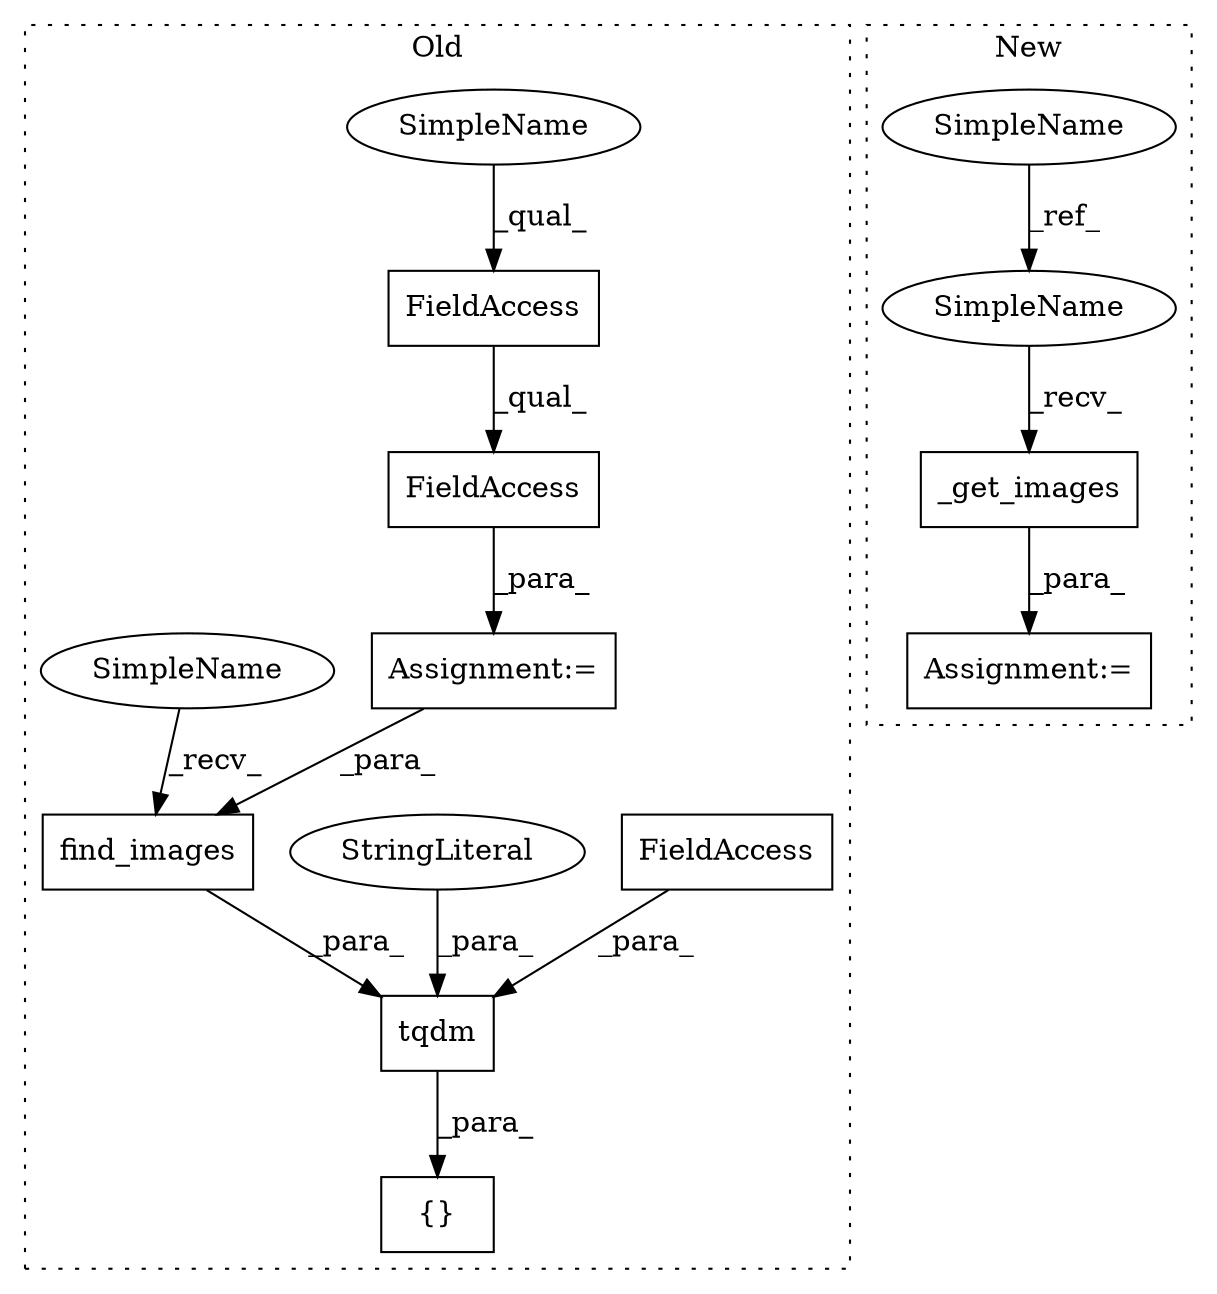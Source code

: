 digraph G {
subgraph cluster0 {
1 [label="find_images" a="32" s="9136,9157" l="12,1" shape="box"];
4 [label="FieldAccess" a="22" s="8849" l="9" shape="box"];
5 [label="FieldAccess" a="22" s="8849" l="19" shape="box"];
7 [label="Assignment:=" a="7" s="8848" l="1" shape="box"];
8 [label="{}" a="4" s="8985,9006" l="1,1" shape="box"];
9 [label="tqdm" a="32" s="9126,9179" l="5,1" shape="box"];
10 [label="FieldAccess" a="22" s="9169" l="10" shape="box"];
11 [label="StringLiteral" a="45" s="9159" l="9" shape="ellipse"];
13 [label="SimpleName" a="42" s="8849" l="4" shape="ellipse"];
14 [label="SimpleName" a="42" s="9131" l="4" shape="ellipse"];
label = "Old";
style="dotted";
}
subgraph cluster1 {
2 [label="_get_images" a="32" s="10232" l="13" shape="box"];
3 [label="SimpleName" a="42" s="9876" l="4" shape="ellipse"];
6 [label="Assignment:=" a="7" s="10225" l="2" shape="box"];
12 [label="SimpleName" a="42" s="10227" l="4" shape="ellipse"];
label = "New";
style="dotted";
}
1 -> 9 [label="_para_"];
2 -> 6 [label="_para_"];
3 -> 12 [label="_ref_"];
4 -> 5 [label="_qual_"];
5 -> 7 [label="_para_"];
7 -> 1 [label="_para_"];
9 -> 8 [label="_para_"];
10 -> 9 [label="_para_"];
11 -> 9 [label="_para_"];
12 -> 2 [label="_recv_"];
13 -> 4 [label="_qual_"];
14 -> 1 [label="_recv_"];
}